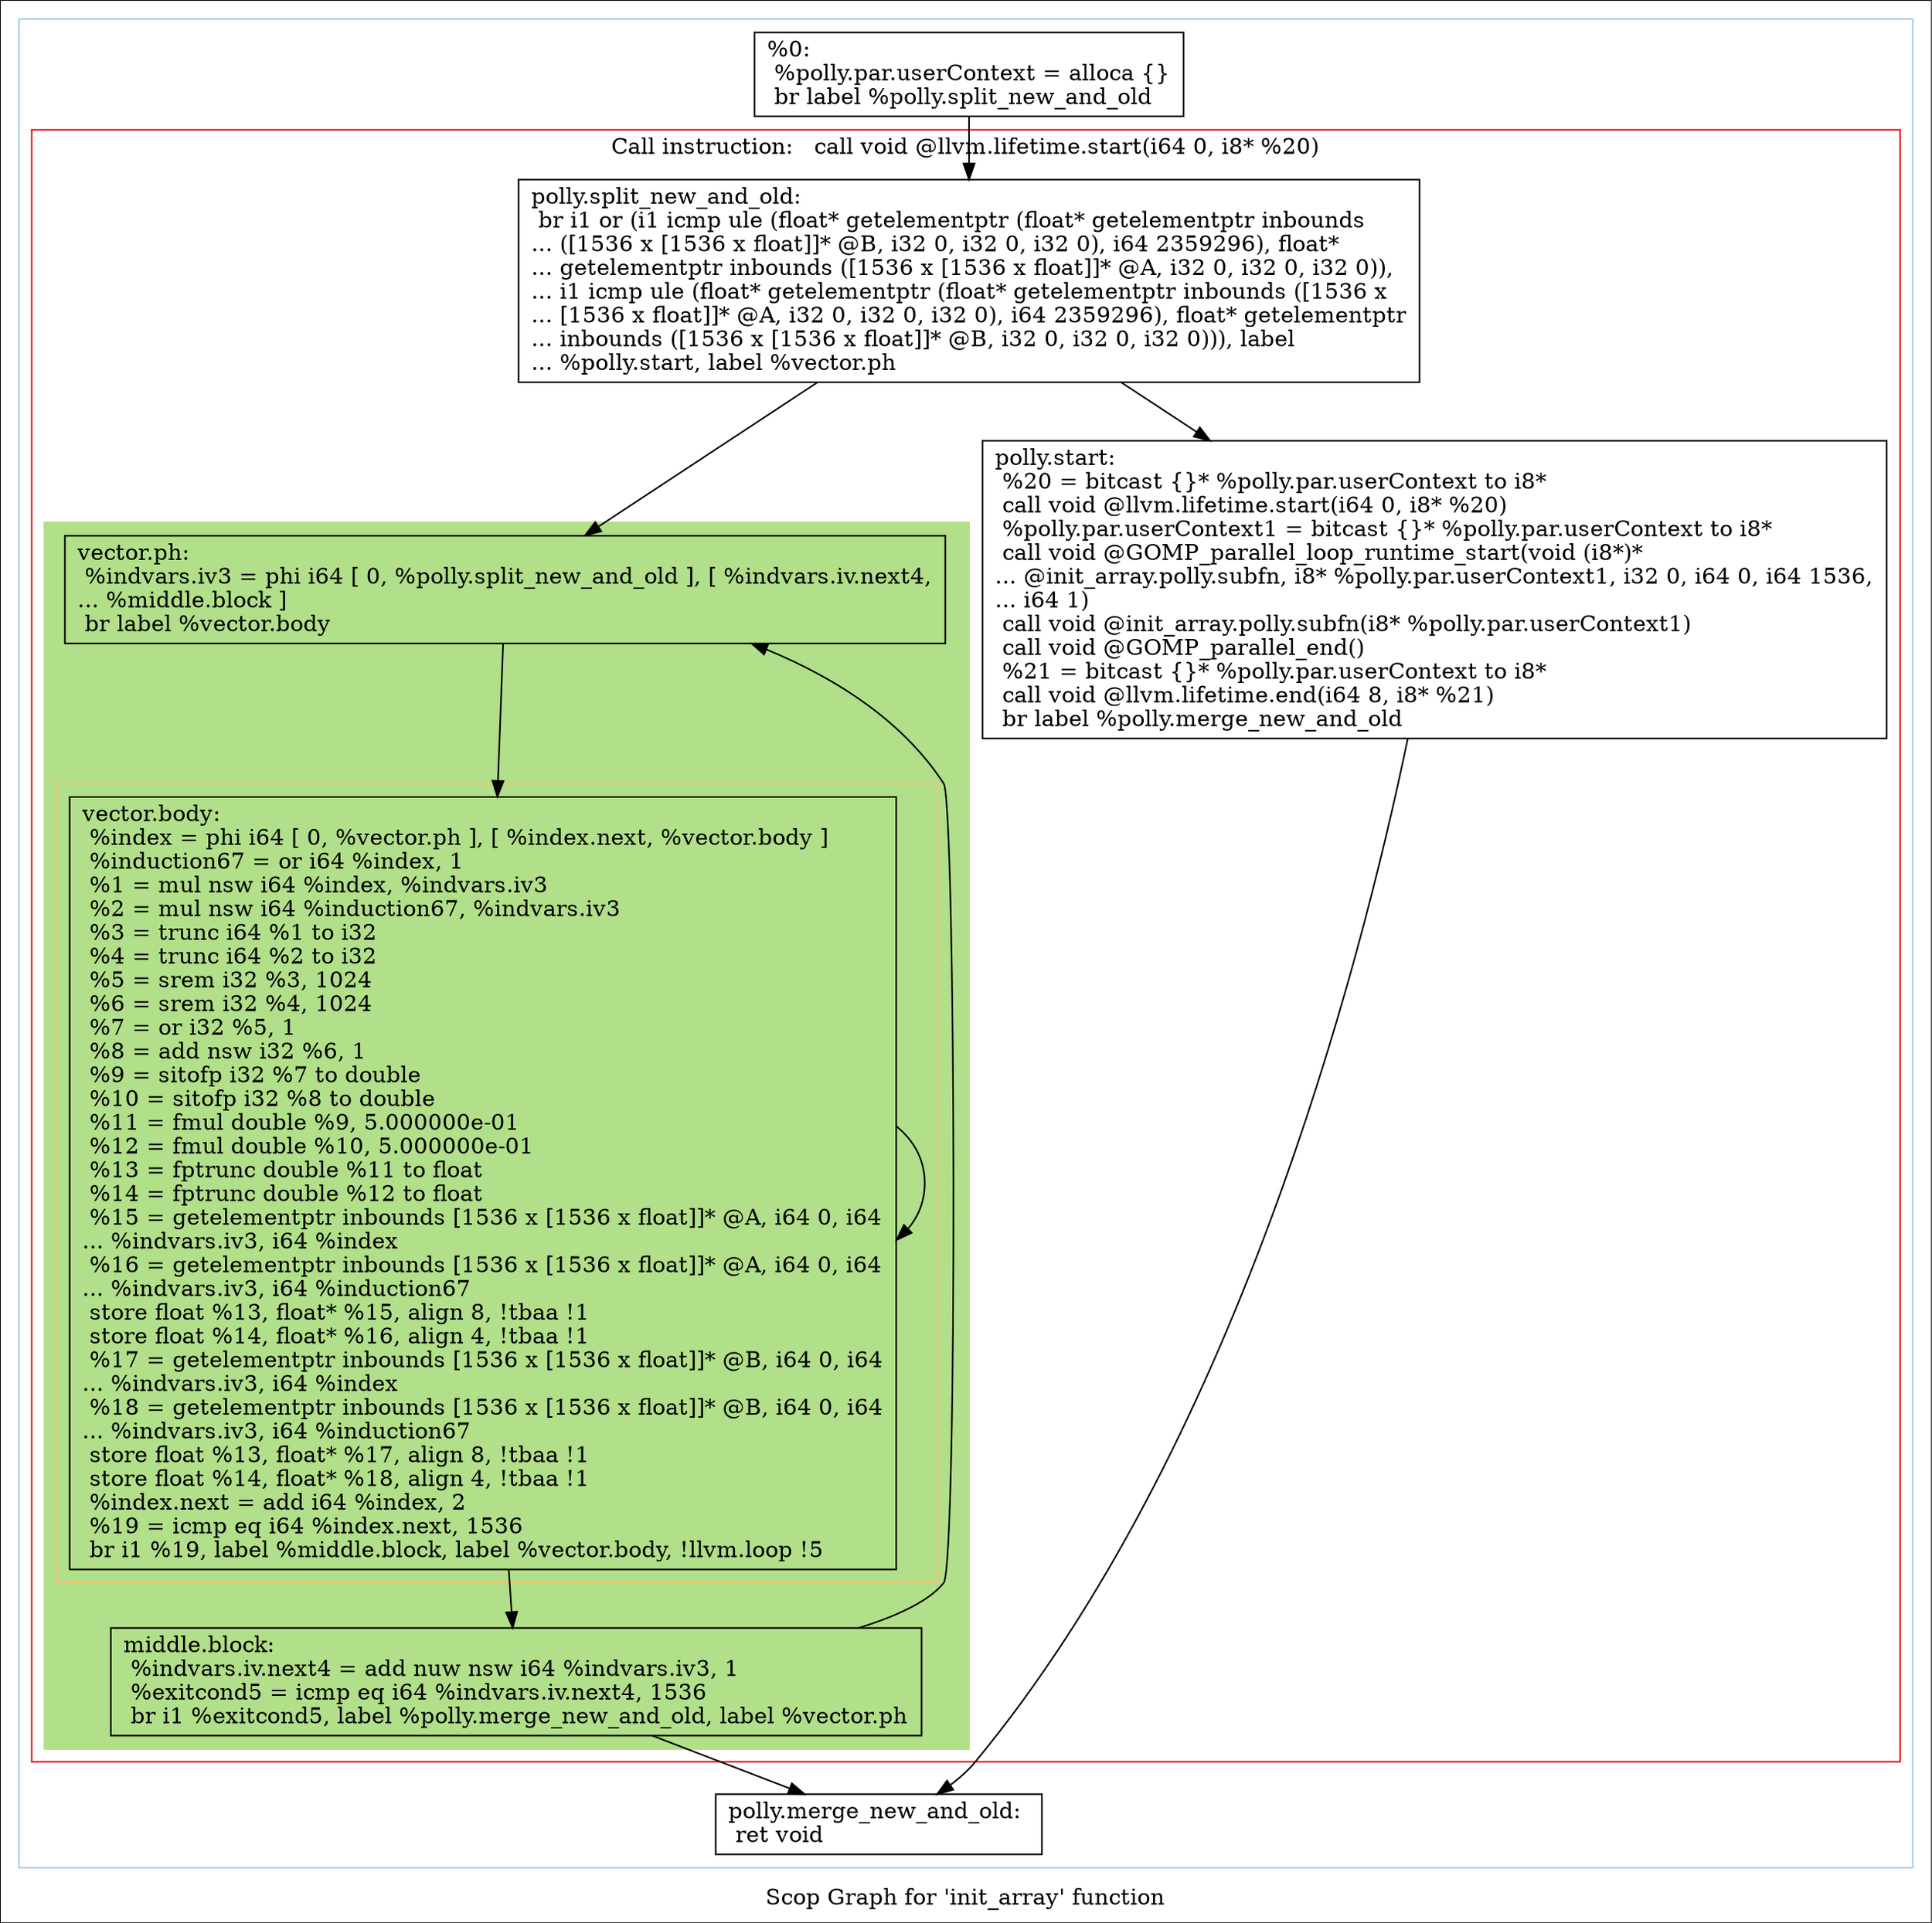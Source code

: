 digraph "Scop Graph for 'init_array' function" {
	label="Scop Graph for 'init_array' function";

	Node0x107fce0 [shape=record,label="{%0:\l  %polly.par.userContext = alloca \{\}\l  br label %polly.split_new_and_old\l}"];
	Node0x107fce0 -> Node0x107fca0;
	Node0x107fca0 [shape=record,label="{polly.split_new_and_old:                          \l  br i1 or (i1 icmp ule (float* getelementptr (float* getelementptr inbounds\l... ([1536 x [1536 x float]]* @B, i32 0, i32 0, i32 0), i64 2359296), float*\l... getelementptr inbounds ([1536 x [1536 x float]]* @A, i32 0, i32 0, i32 0)),\l... i1 icmp ule (float* getelementptr (float* getelementptr inbounds ([1536 x\l... [1536 x float]]* @A, i32 0, i32 0, i32 0), i64 2359296), float* getelementptr\l... inbounds ([1536 x [1536 x float]]* @B, i32 0, i32 0, i32 0))), label\l... %polly.start, label %vector.ph\l}"];
	Node0x107fca0 -> Node0x107fbc0;
	Node0x107fca0 -> Node0x107fc20;
	Node0x107fbc0 [shape=record,label="{polly.start:                                      \l  %20 = bitcast \{\}* %polly.par.userContext to i8*\l  call void @llvm.lifetime.start(i64 0, i8* %20)\l  %polly.par.userContext1 = bitcast \{\}* %polly.par.userContext to i8*\l  call void @GOMP_parallel_loop_runtime_start(void (i8*)*\l... @init_array.polly.subfn, i8* %polly.par.userContext1, i32 0, i64 0, i64 1536,\l... i64 1)\l  call void @init_array.polly.subfn(i8* %polly.par.userContext1)\l  call void @GOMP_parallel_end()\l  %21 = bitcast \{\}* %polly.par.userContext to i8*\l  call void @llvm.lifetime.end(i64 8, i8* %21)\l  br label %polly.merge_new_and_old\l}"];
	Node0x107fbc0 -> Node0x107fc80;
	Node0x107fc80 [shape=record,label="{polly.merge_new_and_old:                          \l  ret void\l}"];
	Node0x107fc20 [shape=record,label="{vector.ph:                                        \l  %indvars.iv3 = phi i64 [ 0, %polly.split_new_and_old ], [ %indvars.iv.next4,\l... %middle.block ]\l  br label %vector.body\l}"];
	Node0x107fc20 -> Node0x107bbc0;
	Node0x107bbc0 [shape=record,label="{vector.body:                                      \l  %index = phi i64 [ 0, %vector.ph ], [ %index.next, %vector.body ]\l  %induction67 = or i64 %index, 1\l  %1 = mul nsw i64 %index, %indvars.iv3\l  %2 = mul nsw i64 %induction67, %indvars.iv3\l  %3 = trunc i64 %1 to i32\l  %4 = trunc i64 %2 to i32\l  %5 = srem i32 %3, 1024\l  %6 = srem i32 %4, 1024\l  %7 = or i32 %5, 1\l  %8 = add nsw i32 %6, 1\l  %9 = sitofp i32 %7 to double\l  %10 = sitofp i32 %8 to double\l  %11 = fmul double %9, 5.000000e-01\l  %12 = fmul double %10, 5.000000e-01\l  %13 = fptrunc double %11 to float\l  %14 = fptrunc double %12 to float\l  %15 = getelementptr inbounds [1536 x [1536 x float]]* @A, i64 0, i64\l... %indvars.iv3, i64 %index\l  %16 = getelementptr inbounds [1536 x [1536 x float]]* @A, i64 0, i64\l... %indvars.iv3, i64 %induction67\l  store float %13, float* %15, align 8, !tbaa !1\l  store float %14, float* %16, align 4, !tbaa !1\l  %17 = getelementptr inbounds [1536 x [1536 x float]]* @B, i64 0, i64\l... %indvars.iv3, i64 %index\l  %18 = getelementptr inbounds [1536 x [1536 x float]]* @B, i64 0, i64\l... %indvars.iv3, i64 %induction67\l  store float %13, float* %17, align 8, !tbaa !1\l  store float %14, float* %18, align 4, !tbaa !1\l  %index.next = add i64 %index, 2\l  %19 = icmp eq i64 %index.next, 1536\l  br i1 %19, label %middle.block, label %vector.body, !llvm.loop !5\l}"];
	Node0x107bbc0 -> Node0x107fdd0;
	Node0x107bbc0 -> Node0x107bbc0[constraint=false];
	Node0x107fdd0 [shape=record,label="{middle.block:                                     \l  %indvars.iv.next4 = add nuw nsw i64 %indvars.iv3, 1\l  %exitcond5 = icmp eq i64 %indvars.iv.next4, 1536\l  br i1 %exitcond5, label %polly.merge_new_and_old, label %vector.ph\l}"];
	Node0x107fdd0 -> Node0x107fc80;
	Node0x107fdd0 -> Node0x107fc20[constraint=false];
	colorscheme = "paired12"
        subgraph cluster_0x107b4e0 {
          label = "";
          style = solid;
          color = 1
          subgraph cluster_0x107c0f0 {
            label = "Call instruction:   call void @llvm.lifetime.start(i64 0, i8* %20)";
            style = solid;
            color = 6
            subgraph cluster_0x107c070 {
              label = "";
              style = filled;
              color = 3              subgraph cluster_0x107bbe0 {
                label = "";
                style = solid;
                color = 7
                Node0x107bbc0;
              }
              Node0x107fc20;
              Node0x107fdd0;
            }
            Node0x107fca0;
            Node0x107fbc0;
          }
          Node0x107fce0;
          Node0x107fc80;
        }
}

